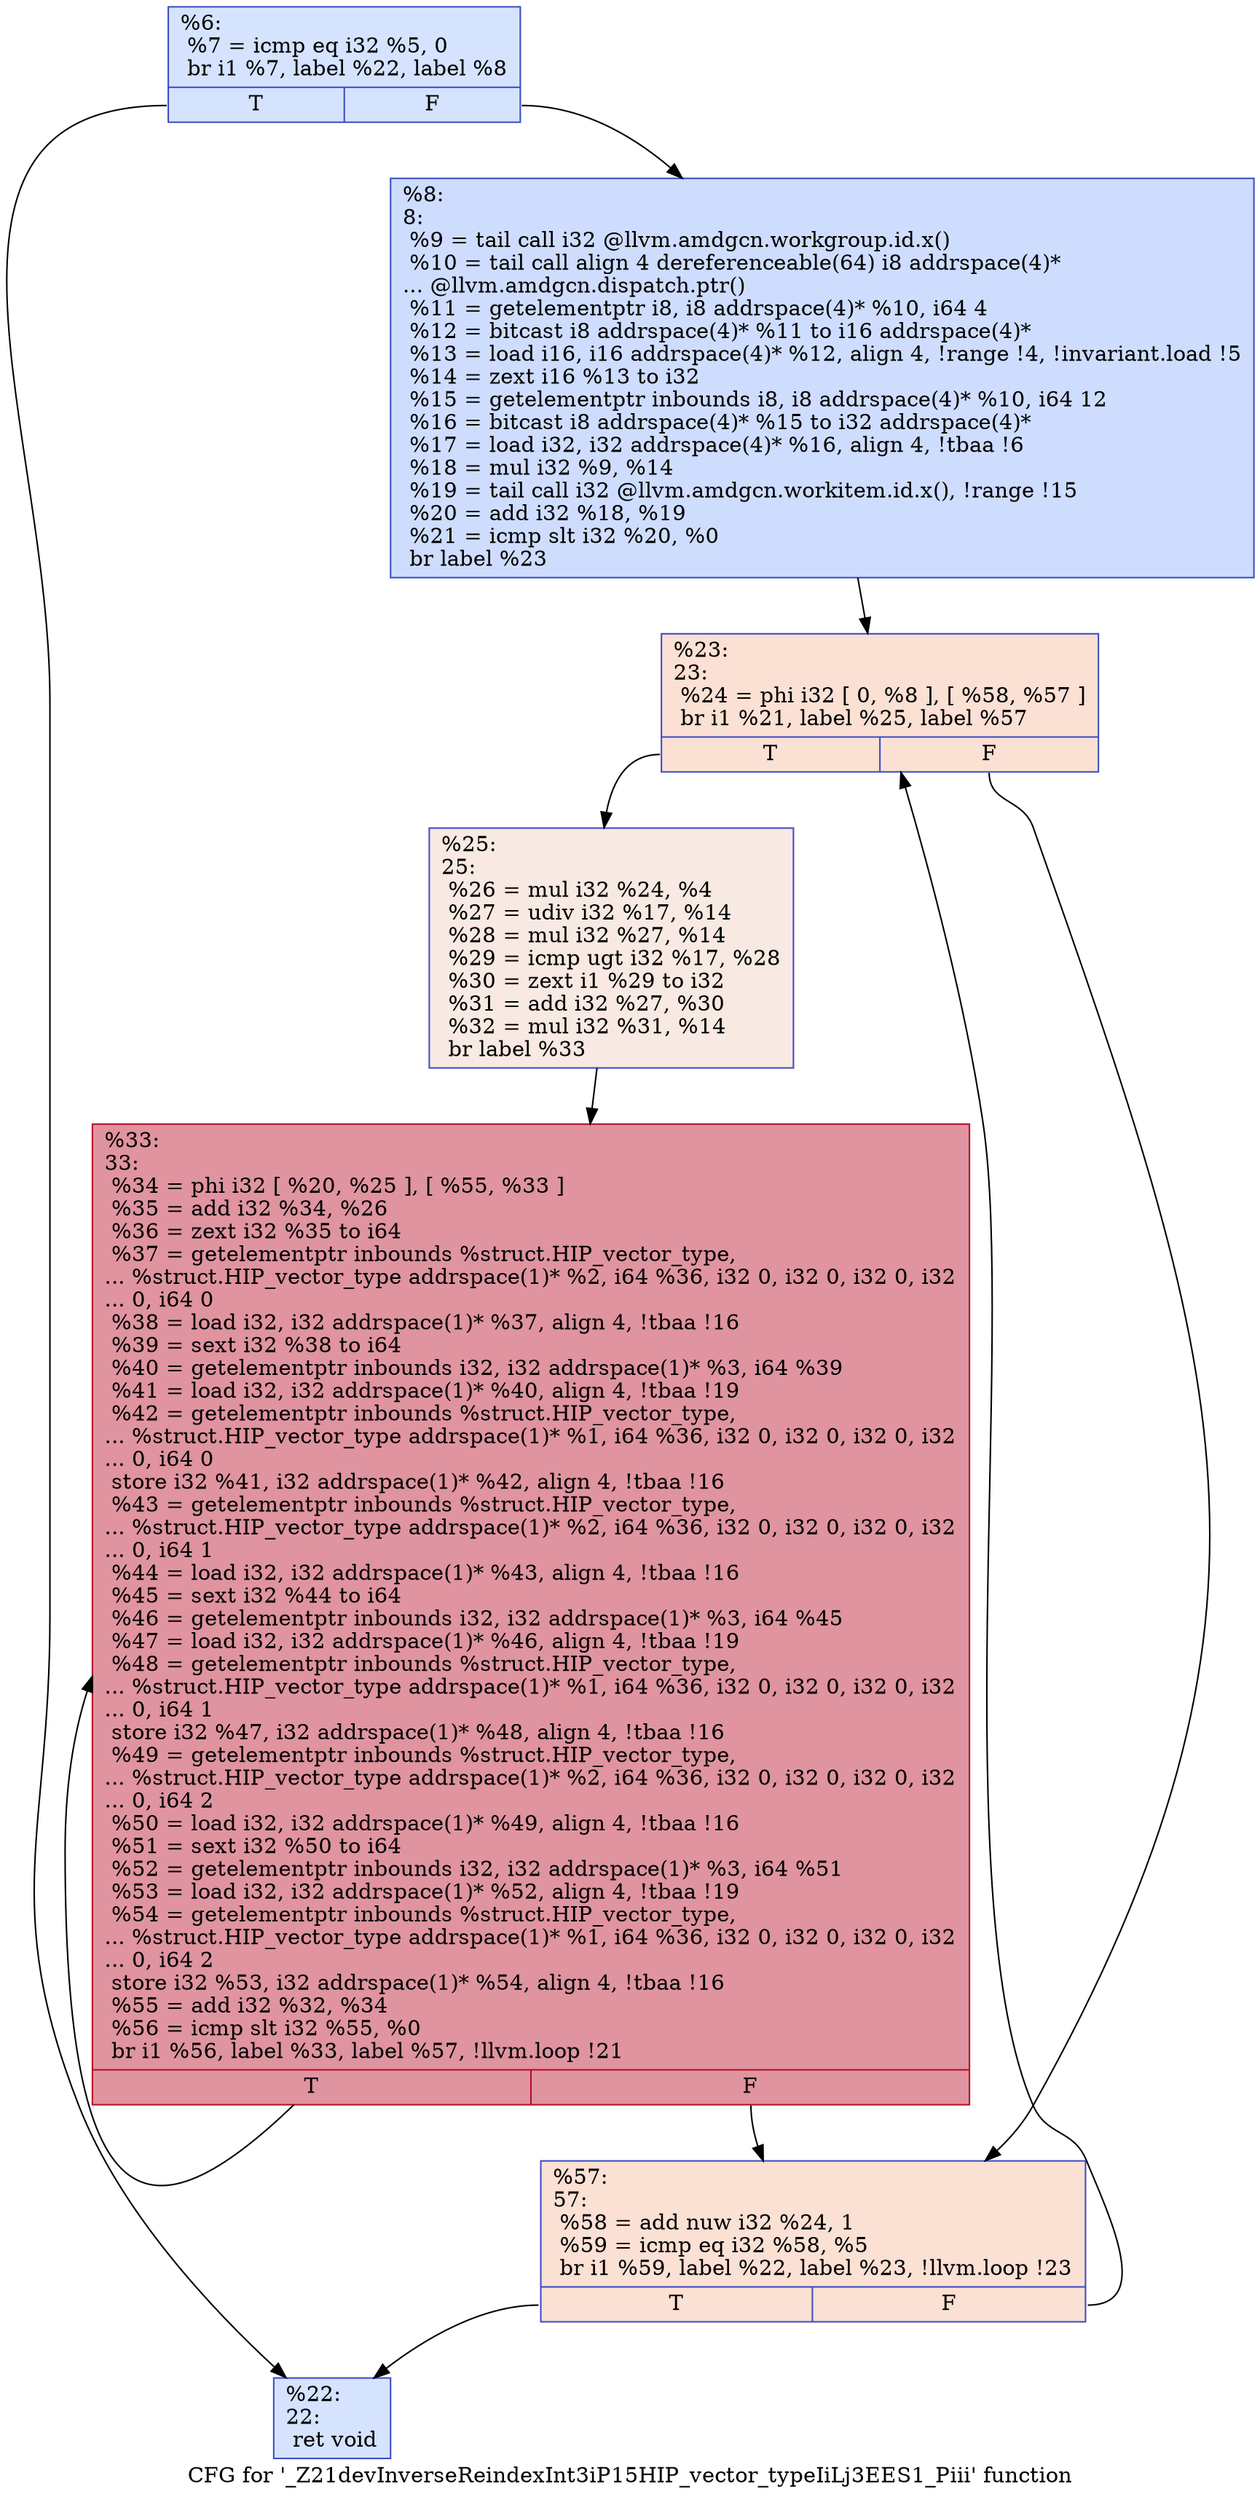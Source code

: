 digraph "CFG for '_Z21devInverseReindexInt3iP15HIP_vector_typeIiLj3EES1_Piii' function" {
	label="CFG for '_Z21devInverseReindexInt3iP15HIP_vector_typeIiLj3EES1_Piii' function";

	Node0x61bb7d0 [shape=record,color="#3d50c3ff", style=filled, fillcolor="#a1c0ff70",label="{%6:\l  %7 = icmp eq i32 %5, 0\l  br i1 %7, label %22, label %8\l|{<s0>T|<s1>F}}"];
	Node0x61bb7d0:s0 -> Node0x61ba260;
	Node0x61bb7d0:s1 -> Node0x61bbe70;
	Node0x61bbe70 [shape=record,color="#3d50c3ff", style=filled, fillcolor="#8fb1fe70",label="{%8:\l8:                                                \l  %9 = tail call i32 @llvm.amdgcn.workgroup.id.x()\l  %10 = tail call align 4 dereferenceable(64) i8 addrspace(4)*\l... @llvm.amdgcn.dispatch.ptr()\l  %11 = getelementptr i8, i8 addrspace(4)* %10, i64 4\l  %12 = bitcast i8 addrspace(4)* %11 to i16 addrspace(4)*\l  %13 = load i16, i16 addrspace(4)* %12, align 4, !range !4, !invariant.load !5\l  %14 = zext i16 %13 to i32\l  %15 = getelementptr inbounds i8, i8 addrspace(4)* %10, i64 12\l  %16 = bitcast i8 addrspace(4)* %15 to i32 addrspace(4)*\l  %17 = load i32, i32 addrspace(4)* %16, align 4, !tbaa !6\l  %18 = mul i32 %9, %14\l  %19 = tail call i32 @llvm.amdgcn.workitem.id.x(), !range !15\l  %20 = add i32 %18, %19\l  %21 = icmp slt i32 %20, %0\l  br label %23\l}"];
	Node0x61bbe70 -> Node0x61bdba0;
	Node0x61ba260 [shape=record,color="#3d50c3ff", style=filled, fillcolor="#a1c0ff70",label="{%22:\l22:                                               \l  ret void\l}"];
	Node0x61bdba0 [shape=record,color="#3d50c3ff", style=filled, fillcolor="#f7b99e70",label="{%23:\l23:                                               \l  %24 = phi i32 [ 0, %8 ], [ %58, %57 ]\l  br i1 %21, label %25, label %57\l|{<s0>T|<s1>F}}"];
	Node0x61bdba0:s0 -> Node0x61bddf0;
	Node0x61bdba0:s1 -> Node0x61bdcf0;
	Node0x61bddf0 [shape=record,color="#3d50c3ff", style=filled, fillcolor="#efcebd70",label="{%25:\l25:                                               \l  %26 = mul i32 %24, %4\l  %27 = udiv i32 %17, %14\l  %28 = mul i32 %27, %14\l  %29 = icmp ugt i32 %17, %28\l  %30 = zext i1 %29 to i32\l  %31 = add i32 %27, %30\l  %32 = mul i32 %31, %14\l  br label %33\l}"];
	Node0x61bddf0 -> Node0x61bd420;
	Node0x61bd420 [shape=record,color="#b70d28ff", style=filled, fillcolor="#b70d2870",label="{%33:\l33:                                               \l  %34 = phi i32 [ %20, %25 ], [ %55, %33 ]\l  %35 = add i32 %34, %26\l  %36 = zext i32 %35 to i64\l  %37 = getelementptr inbounds %struct.HIP_vector_type,\l... %struct.HIP_vector_type addrspace(1)* %2, i64 %36, i32 0, i32 0, i32 0, i32\l... 0, i64 0\l  %38 = load i32, i32 addrspace(1)* %37, align 4, !tbaa !16\l  %39 = sext i32 %38 to i64\l  %40 = getelementptr inbounds i32, i32 addrspace(1)* %3, i64 %39\l  %41 = load i32, i32 addrspace(1)* %40, align 4, !tbaa !19\l  %42 = getelementptr inbounds %struct.HIP_vector_type,\l... %struct.HIP_vector_type addrspace(1)* %1, i64 %36, i32 0, i32 0, i32 0, i32\l... 0, i64 0\l  store i32 %41, i32 addrspace(1)* %42, align 4, !tbaa !16\l  %43 = getelementptr inbounds %struct.HIP_vector_type,\l... %struct.HIP_vector_type addrspace(1)* %2, i64 %36, i32 0, i32 0, i32 0, i32\l... 0, i64 1\l  %44 = load i32, i32 addrspace(1)* %43, align 4, !tbaa !16\l  %45 = sext i32 %44 to i64\l  %46 = getelementptr inbounds i32, i32 addrspace(1)* %3, i64 %45\l  %47 = load i32, i32 addrspace(1)* %46, align 4, !tbaa !19\l  %48 = getelementptr inbounds %struct.HIP_vector_type,\l... %struct.HIP_vector_type addrspace(1)* %1, i64 %36, i32 0, i32 0, i32 0, i32\l... 0, i64 1\l  store i32 %47, i32 addrspace(1)* %48, align 4, !tbaa !16\l  %49 = getelementptr inbounds %struct.HIP_vector_type,\l... %struct.HIP_vector_type addrspace(1)* %2, i64 %36, i32 0, i32 0, i32 0, i32\l... 0, i64 2\l  %50 = load i32, i32 addrspace(1)* %49, align 4, !tbaa !16\l  %51 = sext i32 %50 to i64\l  %52 = getelementptr inbounds i32, i32 addrspace(1)* %3, i64 %51\l  %53 = load i32, i32 addrspace(1)* %52, align 4, !tbaa !19\l  %54 = getelementptr inbounds %struct.HIP_vector_type,\l... %struct.HIP_vector_type addrspace(1)* %1, i64 %36, i32 0, i32 0, i32 0, i32\l... 0, i64 2\l  store i32 %53, i32 addrspace(1)* %54, align 4, !tbaa !16\l  %55 = add i32 %32, %34\l  %56 = icmp slt i32 %55, %0\l  br i1 %56, label %33, label %57, !llvm.loop !21\l|{<s0>T|<s1>F}}"];
	Node0x61bd420:s0 -> Node0x61bd420;
	Node0x61bd420:s1 -> Node0x61bdcf0;
	Node0x61bdcf0 [shape=record,color="#3d50c3ff", style=filled, fillcolor="#f7b99e70",label="{%57:\l57:                                               \l  %58 = add nuw i32 %24, 1\l  %59 = icmp eq i32 %58, %5\l  br i1 %59, label %22, label %23, !llvm.loop !23\l|{<s0>T|<s1>F}}"];
	Node0x61bdcf0:s0 -> Node0x61ba260;
	Node0x61bdcf0:s1 -> Node0x61bdba0;
}

